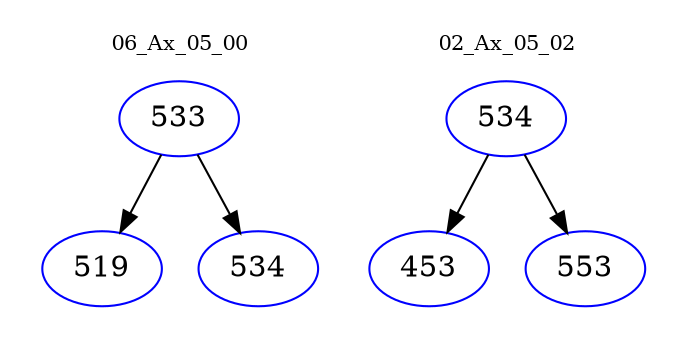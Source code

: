 digraph{
subgraph cluster_0 {
color = white
label = "06_Ax_05_00";
fontsize=10;
T0_533 [label="533", color="blue"]
T0_533 -> T0_519 [color="black"]
T0_519 [label="519", color="blue"]
T0_533 -> T0_534 [color="black"]
T0_534 [label="534", color="blue"]
}
subgraph cluster_1 {
color = white
label = "02_Ax_05_02";
fontsize=10;
T1_534 [label="534", color="blue"]
T1_534 -> T1_453 [color="black"]
T1_453 [label="453", color="blue"]
T1_534 -> T1_553 [color="black"]
T1_553 [label="553", color="blue"]
}
}
